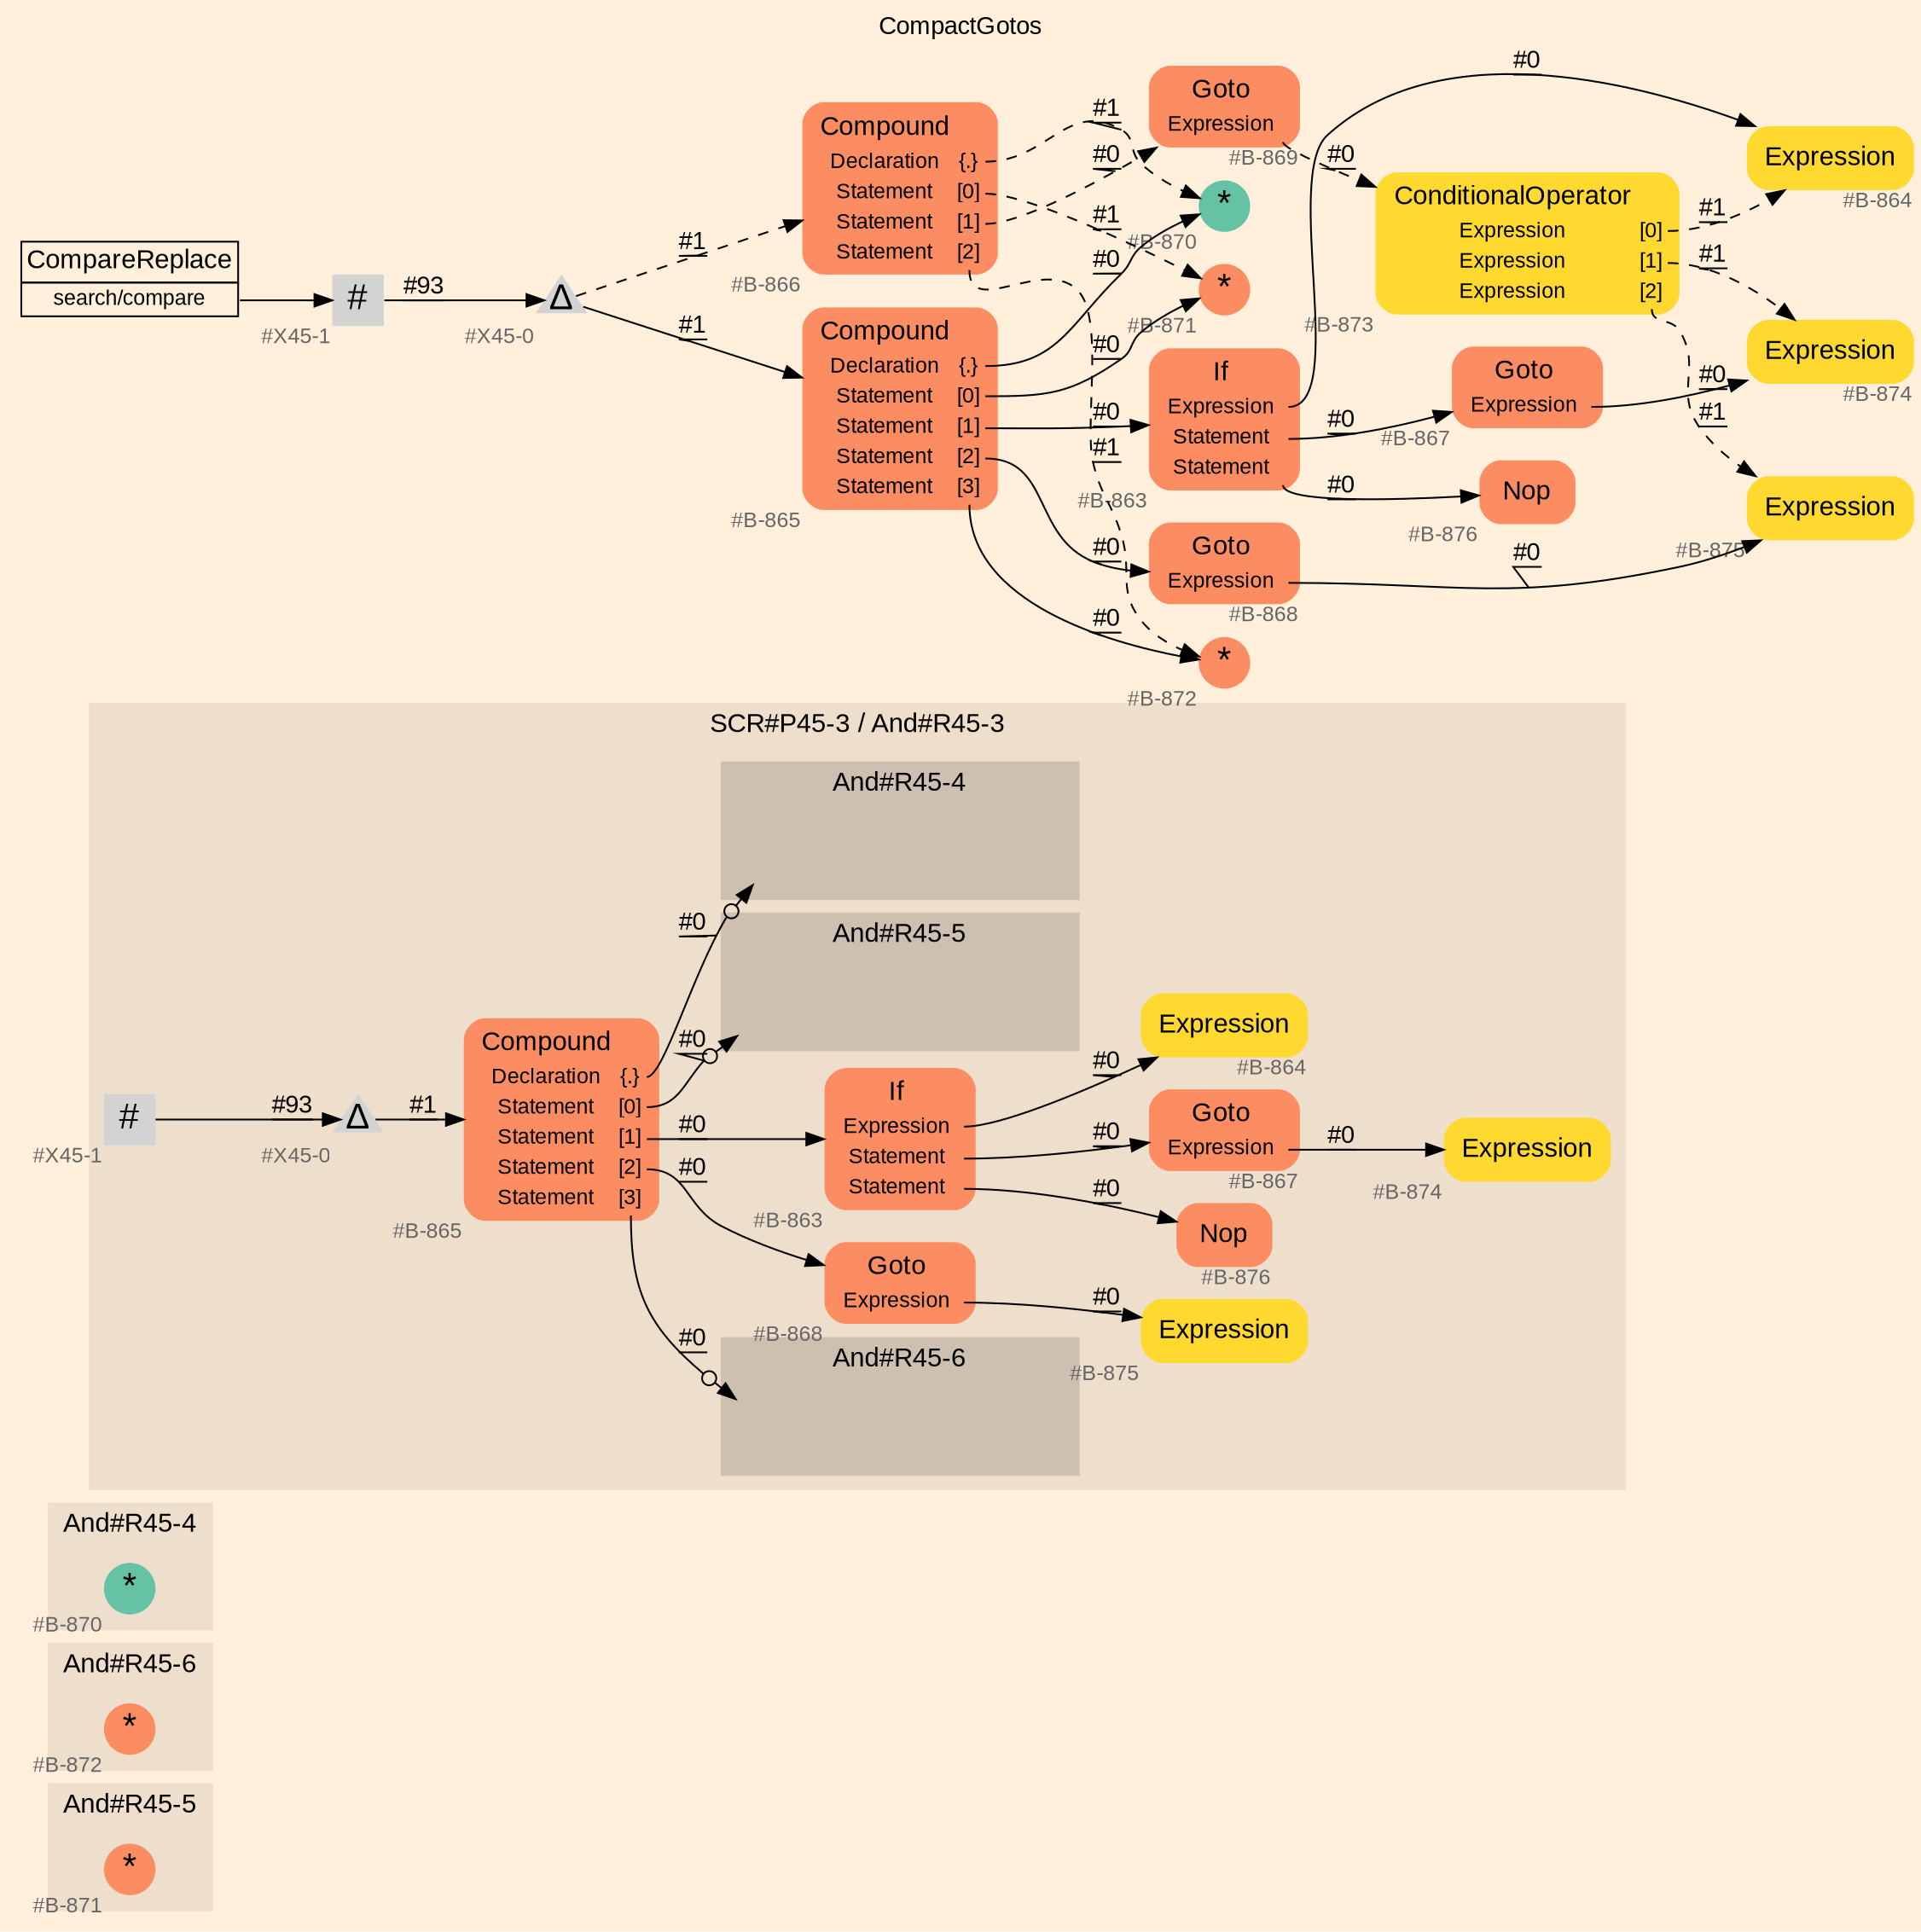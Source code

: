 digraph "CompactGotos" {
label = "CompactGotos"
labelloc = t
graph [
    rankdir = "LR"
    ranksep = 0.3
    bgcolor = antiquewhite1
    color = black
    fontcolor = black
    fontname = "Arial"
];
node [
    fontname = "Arial"
];
edge [
    fontname = "Arial"
];

// -------------------- figure And#R45-5 --------------------
// -------- region And#R45-5 ----------
subgraph "clusterAnd#R45-5" {
    label = "And#R45-5"
    style = "filled"
    color = antiquewhite2
    fontsize = "15"
    // -------- block And#R45-5/#B-871 ----------
    "And#R45-5/#B-871" [
        fillcolor = "/set28/2"
        xlabel = "#B-871"
        fontsize = "12"
        fontcolor = grey40
        shape = "circle"
        label = <<FONT COLOR="black" POINT-SIZE="20">*</FONT>>
        style = "filled"
        penwidth = 0.0
        fixedsize = true
        width = 0.4
        height = 0.4
    ];
    
}


// -------------------- figure And#R45-6 --------------------
// -------- region And#R45-6 ----------
subgraph "clusterAnd#R45-6" {
    label = "And#R45-6"
    style = "filled"
    color = antiquewhite2
    fontsize = "15"
    // -------- block And#R45-6/#B-872 ----------
    "And#R45-6/#B-872" [
        fillcolor = "/set28/2"
        xlabel = "#B-872"
        fontsize = "12"
        fontcolor = grey40
        shape = "circle"
        label = <<FONT COLOR="black" POINT-SIZE="20">*</FONT>>
        style = "filled"
        penwidth = 0.0
        fixedsize = true
        width = 0.4
        height = 0.4
    ];
    
}


// -------------------- figure And#R45-4 --------------------
// -------- region And#R45-4 ----------
subgraph "clusterAnd#R45-4" {
    label = "And#R45-4"
    style = "filled"
    color = antiquewhite2
    fontsize = "15"
    // -------- block And#R45-4/#B-870 ----------
    "And#R45-4/#B-870" [
        fillcolor = "/set28/1"
        xlabel = "#B-870"
        fontsize = "12"
        fontcolor = grey40
        shape = "circle"
        label = <<FONT COLOR="black" POINT-SIZE="20">*</FONT>>
        style = "filled"
        penwidth = 0.0
        fixedsize = true
        width = 0.4
        height = 0.4
    ];
    
}


// -------------------- figure And#R45-3 --------------------
// -------- region And#R45-3 ----------
subgraph "clusterAnd#R45-3" {
    label = "SCR#P45-3 / And#R45-3"
    style = "filled"
    color = antiquewhite2
    fontsize = "15"
    // -------- block And#R45-3/#X45-1 ----------
    "And#R45-3/#X45-1" [
        xlabel = "#X45-1"
        fontsize = "12"
        fontcolor = grey40
        shape = "square"
        label = <<FONT COLOR="black" POINT-SIZE="20">#</FONT>>
        style = "filled"
        penwidth = 0.0
        fixedsize = true
        width = 0.4
        height = 0.4
    ];
    
    // -------- block And#R45-3/#B-865 ----------
    "And#R45-3/#B-865" [
        fillcolor = "/set28/2"
        xlabel = "#B-865"
        fontsize = "12"
        fontcolor = grey40
        shape = "plaintext"
        label = <<TABLE BORDER="0" CELLBORDER="0" CELLSPACING="0">
         <TR><TD><FONT COLOR="black" POINT-SIZE="15">Compound</FONT></TD></TR>
         <TR><TD><FONT COLOR="black" POINT-SIZE="12">Declaration</FONT></TD><TD PORT="port0"><FONT COLOR="black" POINT-SIZE="12">{.}</FONT></TD></TR>
         <TR><TD><FONT COLOR="black" POINT-SIZE="12">Statement</FONT></TD><TD PORT="port1"><FONT COLOR="black" POINT-SIZE="12">[0]</FONT></TD></TR>
         <TR><TD><FONT COLOR="black" POINT-SIZE="12">Statement</FONT></TD><TD PORT="port2"><FONT COLOR="black" POINT-SIZE="12">[1]</FONT></TD></TR>
         <TR><TD><FONT COLOR="black" POINT-SIZE="12">Statement</FONT></TD><TD PORT="port3"><FONT COLOR="black" POINT-SIZE="12">[2]</FONT></TD></TR>
         <TR><TD><FONT COLOR="black" POINT-SIZE="12">Statement</FONT></TD><TD PORT="port4"><FONT COLOR="black" POINT-SIZE="12">[3]</FONT></TD></TR>
        </TABLE>>
        style = "rounded,filled"
    ];
    
    // -------- block And#R45-3/#X45-0 ----------
    "And#R45-3/#X45-0" [
        xlabel = "#X45-0"
        fontsize = "12"
        fontcolor = grey40
        shape = "triangle"
        label = <<FONT COLOR="black" POINT-SIZE="20">Δ</FONT>>
        style = "filled"
        penwidth = 0.0
        fixedsize = true
        width = 0.4
        height = 0.4
    ];
    
    // -------- block And#R45-3/#B-867 ----------
    "And#R45-3/#B-867" [
        fillcolor = "/set28/2"
        xlabel = "#B-867"
        fontsize = "12"
        fontcolor = grey40
        shape = "plaintext"
        label = <<TABLE BORDER="0" CELLBORDER="0" CELLSPACING="0">
         <TR><TD><FONT COLOR="black" POINT-SIZE="15">Goto</FONT></TD></TR>
         <TR><TD><FONT COLOR="black" POINT-SIZE="12">Expression</FONT></TD><TD PORT="port0"></TD></TR>
        </TABLE>>
        style = "rounded,filled"
    ];
    
    // -------- block And#R45-3/#B-864 ----------
    "And#R45-3/#B-864" [
        fillcolor = "/set28/6"
        xlabel = "#B-864"
        fontsize = "12"
        fontcolor = grey40
        shape = "plaintext"
        label = <<TABLE BORDER="0" CELLBORDER="0" CELLSPACING="0">
         <TR><TD><FONT COLOR="black" POINT-SIZE="15">Expression</FONT></TD></TR>
        </TABLE>>
        style = "rounded,filled"
    ];
    
    // -------- block And#R45-3/#B-876 ----------
    "And#R45-3/#B-876" [
        fillcolor = "/set28/2"
        xlabel = "#B-876"
        fontsize = "12"
        fontcolor = grey40
        shape = "plaintext"
        label = <<TABLE BORDER="0" CELLBORDER="0" CELLSPACING="0">
         <TR><TD><FONT COLOR="black" POINT-SIZE="15">Nop</FONT></TD></TR>
        </TABLE>>
        style = "rounded,filled"
    ];
    
    // -------- block And#R45-3/#B-868 ----------
    "And#R45-3/#B-868" [
        fillcolor = "/set28/2"
        xlabel = "#B-868"
        fontsize = "12"
        fontcolor = grey40
        shape = "plaintext"
        label = <<TABLE BORDER="0" CELLBORDER="0" CELLSPACING="0">
         <TR><TD><FONT COLOR="black" POINT-SIZE="15">Goto</FONT></TD></TR>
         <TR><TD><FONT COLOR="black" POINT-SIZE="12">Expression</FONT></TD><TD PORT="port0"></TD></TR>
        </TABLE>>
        style = "rounded,filled"
    ];
    
    // -------- block And#R45-3/#B-874 ----------
    "And#R45-3/#B-874" [
        fillcolor = "/set28/6"
        xlabel = "#B-874"
        fontsize = "12"
        fontcolor = grey40
        shape = "plaintext"
        label = <<TABLE BORDER="0" CELLBORDER="0" CELLSPACING="0">
         <TR><TD><FONT COLOR="black" POINT-SIZE="15">Expression</FONT></TD></TR>
        </TABLE>>
        style = "rounded,filled"
    ];
    
    // -------- block And#R45-3/#B-863 ----------
    "And#R45-3/#B-863" [
        fillcolor = "/set28/2"
        xlabel = "#B-863"
        fontsize = "12"
        fontcolor = grey40
        shape = "plaintext"
        label = <<TABLE BORDER="0" CELLBORDER="0" CELLSPACING="0">
         <TR><TD><FONT COLOR="black" POINT-SIZE="15">If</FONT></TD></TR>
         <TR><TD><FONT COLOR="black" POINT-SIZE="12">Expression</FONT></TD><TD PORT="port0"></TD></TR>
         <TR><TD><FONT COLOR="black" POINT-SIZE="12">Statement</FONT></TD><TD PORT="port1"></TD></TR>
         <TR><TD><FONT COLOR="black" POINT-SIZE="12">Statement</FONT></TD><TD PORT="port2"></TD></TR>
        </TABLE>>
        style = "rounded,filled"
    ];
    
    // -------- block And#R45-3/#B-875 ----------
    "And#R45-3/#B-875" [
        fillcolor = "/set28/6"
        xlabel = "#B-875"
        fontsize = "12"
        fontcolor = grey40
        shape = "plaintext"
        label = <<TABLE BORDER="0" CELLBORDER="0" CELLSPACING="0">
         <TR><TD><FONT COLOR="black" POINT-SIZE="15">Expression</FONT></TD></TR>
        </TABLE>>
        style = "rounded,filled"
    ];
    
    // -------- region And#R45-3/And#R45-4 ----------
    subgraph "clusterAnd#R45-3/And#R45-4" {
        label = "And#R45-4"
        style = "filled"
        color = antiquewhite3
        fontsize = "15"
        // -------- block And#R45-3/And#R45-4/#B-870 ----------
        "And#R45-3/And#R45-4/#B-870" [
            fillcolor = "/set28/1"
            xlabel = "#B-870"
            fontsize = "12"
            fontcolor = grey40
            shape = "none"
            style = "invisible"
        ];
        
    }
    
    // -------- region And#R45-3/And#R45-5 ----------
    subgraph "clusterAnd#R45-3/And#R45-5" {
        label = "And#R45-5"
        style = "filled"
        color = antiquewhite3
        fontsize = "15"
        // -------- block And#R45-3/And#R45-5/#B-871 ----------
        "And#R45-3/And#R45-5/#B-871" [
            fillcolor = "/set28/2"
            xlabel = "#B-871"
            fontsize = "12"
            fontcolor = grey40
            shape = "none"
            style = "invisible"
        ];
        
    }
    
    // -------- region And#R45-3/And#R45-6 ----------
    subgraph "clusterAnd#R45-3/And#R45-6" {
        label = "And#R45-6"
        style = "filled"
        color = antiquewhite3
        fontsize = "15"
        // -------- block And#R45-3/And#R45-6/#B-872 ----------
        "And#R45-3/And#R45-6/#B-872" [
            fillcolor = "/set28/2"
            xlabel = "#B-872"
            fontsize = "12"
            fontcolor = grey40
            shape = "none"
            style = "invisible"
        ];
        
    }
    
}

"And#R45-3/#X45-1" -> "And#R45-3/#X45-0" [
    label = "#93"
    decorate = true
    color = black
    fontcolor = black
];

"And#R45-3/#B-865":port0 -> "And#R45-3/And#R45-4/#B-870" [
    arrowhead="normalnoneodot"
    label = "#0"
    decorate = true
    color = black
    fontcolor = black
];

"And#R45-3/#B-865":port1 -> "And#R45-3/And#R45-5/#B-871" [
    arrowhead="normalnoneodot"
    label = "#0"
    decorate = true
    color = black
    fontcolor = black
];

"And#R45-3/#B-865":port2 -> "And#R45-3/#B-863" [
    label = "#0"
    decorate = true
    color = black
    fontcolor = black
];

"And#R45-3/#B-865":port3 -> "And#R45-3/#B-868" [
    label = "#0"
    decorate = true
    color = black
    fontcolor = black
];

"And#R45-3/#B-865":port4 -> "And#R45-3/And#R45-6/#B-872" [
    arrowhead="normalnoneodot"
    label = "#0"
    decorate = true
    color = black
    fontcolor = black
];

"And#R45-3/#X45-0" -> "And#R45-3/#B-865" [
    label = "#1"
    decorate = true
    color = black
    fontcolor = black
];

"And#R45-3/#B-867":port0 -> "And#R45-3/#B-874" [
    label = "#0"
    decorate = true
    color = black
    fontcolor = black
];

"And#R45-3/#B-868":port0 -> "And#R45-3/#B-875" [
    label = "#0"
    decorate = true
    color = black
    fontcolor = black
];

"And#R45-3/#B-863":port0 -> "And#R45-3/#B-864" [
    label = "#0"
    decorate = true
    color = black
    fontcolor = black
];

"And#R45-3/#B-863":port1 -> "And#R45-3/#B-867" [
    label = "#0"
    decorate = true
    color = black
    fontcolor = black
];

"And#R45-3/#B-863":port2 -> "And#R45-3/#B-876" [
    label = "#0"
    decorate = true
    color = black
    fontcolor = black
];


// -------------------- transformation figure --------------------
// -------- block CR#X45-2 ----------
"CR#X45-2" [
    fillcolor = antiquewhite1
    fontsize = "12"
    fontcolor = grey40
    shape = "plaintext"
    label = <<TABLE BORDER="0" CELLBORDER="1" CELLSPACING="0">
     <TR><TD><FONT COLOR="black" POINT-SIZE="15">CompareReplace</FONT></TD></TR>
     <TR><TD PORT="port0"><FONT COLOR="black" POINT-SIZE="12">search/compare</FONT></TD></TR>
    </TABLE>>
    style = "filled"
    color = black
];

// -------- block #X45-1 ----------
"#X45-1" [
    xlabel = "#X45-1"
    fontsize = "12"
    fontcolor = grey40
    shape = "square"
    label = <<FONT COLOR="black" POINT-SIZE="20">#</FONT>>
    style = "filled"
    penwidth = 0.0
    fixedsize = true
    width = 0.4
    height = 0.4
];

// -------- block #X45-0 ----------
"#X45-0" [
    xlabel = "#X45-0"
    fontsize = "12"
    fontcolor = grey40
    shape = "triangle"
    label = <<FONT COLOR="black" POINT-SIZE="20">Δ</FONT>>
    style = "filled"
    penwidth = 0.0
    fixedsize = true
    width = 0.4
    height = 0.4
];

// -------- block #B-865 ----------
"#B-865" [
    fillcolor = "/set28/2"
    xlabel = "#B-865"
    fontsize = "12"
    fontcolor = grey40
    shape = "plaintext"
    label = <<TABLE BORDER="0" CELLBORDER="0" CELLSPACING="0">
     <TR><TD><FONT COLOR="black" POINT-SIZE="15">Compound</FONT></TD></TR>
     <TR><TD><FONT COLOR="black" POINT-SIZE="12">Declaration</FONT></TD><TD PORT="port0"><FONT COLOR="black" POINT-SIZE="12">{.}</FONT></TD></TR>
     <TR><TD><FONT COLOR="black" POINT-SIZE="12">Statement</FONT></TD><TD PORT="port1"><FONT COLOR="black" POINT-SIZE="12">[0]</FONT></TD></TR>
     <TR><TD><FONT COLOR="black" POINT-SIZE="12">Statement</FONT></TD><TD PORT="port2"><FONT COLOR="black" POINT-SIZE="12">[1]</FONT></TD></TR>
     <TR><TD><FONT COLOR="black" POINT-SIZE="12">Statement</FONT></TD><TD PORT="port3"><FONT COLOR="black" POINT-SIZE="12">[2]</FONT></TD></TR>
     <TR><TD><FONT COLOR="black" POINT-SIZE="12">Statement</FONT></TD><TD PORT="port4"><FONT COLOR="black" POINT-SIZE="12">[3]</FONT></TD></TR>
    </TABLE>>
    style = "rounded,filled"
];

// -------- block #B-870 ----------
"#B-870" [
    fillcolor = "/set28/1"
    xlabel = "#B-870"
    fontsize = "12"
    fontcolor = grey40
    shape = "circle"
    label = <<FONT COLOR="black" POINT-SIZE="20">*</FONT>>
    style = "filled"
    penwidth = 0.0
    fixedsize = true
    width = 0.4
    height = 0.4
];

// -------- block #B-871 ----------
"#B-871" [
    fillcolor = "/set28/2"
    xlabel = "#B-871"
    fontsize = "12"
    fontcolor = grey40
    shape = "circle"
    label = <<FONT COLOR="black" POINT-SIZE="20">*</FONT>>
    style = "filled"
    penwidth = 0.0
    fixedsize = true
    width = 0.4
    height = 0.4
];

// -------- block #B-863 ----------
"#B-863" [
    fillcolor = "/set28/2"
    xlabel = "#B-863"
    fontsize = "12"
    fontcolor = grey40
    shape = "plaintext"
    label = <<TABLE BORDER="0" CELLBORDER="0" CELLSPACING="0">
     <TR><TD><FONT COLOR="black" POINT-SIZE="15">If</FONT></TD></TR>
     <TR><TD><FONT COLOR="black" POINT-SIZE="12">Expression</FONT></TD><TD PORT="port0"></TD></TR>
     <TR><TD><FONT COLOR="black" POINT-SIZE="12">Statement</FONT></TD><TD PORT="port1"></TD></TR>
     <TR><TD><FONT COLOR="black" POINT-SIZE="12">Statement</FONT></TD><TD PORT="port2"></TD></TR>
    </TABLE>>
    style = "rounded,filled"
];

// -------- block #B-864 ----------
"#B-864" [
    fillcolor = "/set28/6"
    xlabel = "#B-864"
    fontsize = "12"
    fontcolor = grey40
    shape = "plaintext"
    label = <<TABLE BORDER="0" CELLBORDER="0" CELLSPACING="0">
     <TR><TD><FONT COLOR="black" POINT-SIZE="15">Expression</FONT></TD></TR>
    </TABLE>>
    style = "rounded,filled"
];

// -------- block #B-867 ----------
"#B-867" [
    fillcolor = "/set28/2"
    xlabel = "#B-867"
    fontsize = "12"
    fontcolor = grey40
    shape = "plaintext"
    label = <<TABLE BORDER="0" CELLBORDER="0" CELLSPACING="0">
     <TR><TD><FONT COLOR="black" POINT-SIZE="15">Goto</FONT></TD></TR>
     <TR><TD><FONT COLOR="black" POINT-SIZE="12">Expression</FONT></TD><TD PORT="port0"></TD></TR>
    </TABLE>>
    style = "rounded,filled"
];

// -------- block #B-874 ----------
"#B-874" [
    fillcolor = "/set28/6"
    xlabel = "#B-874"
    fontsize = "12"
    fontcolor = grey40
    shape = "plaintext"
    label = <<TABLE BORDER="0" CELLBORDER="0" CELLSPACING="0">
     <TR><TD><FONT COLOR="black" POINT-SIZE="15">Expression</FONT></TD></TR>
    </TABLE>>
    style = "rounded,filled"
];

// -------- block #B-876 ----------
"#B-876" [
    fillcolor = "/set28/2"
    xlabel = "#B-876"
    fontsize = "12"
    fontcolor = grey40
    shape = "plaintext"
    label = <<TABLE BORDER="0" CELLBORDER="0" CELLSPACING="0">
     <TR><TD><FONT COLOR="black" POINT-SIZE="15">Nop</FONT></TD></TR>
    </TABLE>>
    style = "rounded,filled"
];

// -------- block #B-868 ----------
"#B-868" [
    fillcolor = "/set28/2"
    xlabel = "#B-868"
    fontsize = "12"
    fontcolor = grey40
    shape = "plaintext"
    label = <<TABLE BORDER="0" CELLBORDER="0" CELLSPACING="0">
     <TR><TD><FONT COLOR="black" POINT-SIZE="15">Goto</FONT></TD></TR>
     <TR><TD><FONT COLOR="black" POINT-SIZE="12">Expression</FONT></TD><TD PORT="port0"></TD></TR>
    </TABLE>>
    style = "rounded,filled"
];

// -------- block #B-875 ----------
"#B-875" [
    fillcolor = "/set28/6"
    xlabel = "#B-875"
    fontsize = "12"
    fontcolor = grey40
    shape = "plaintext"
    label = <<TABLE BORDER="0" CELLBORDER="0" CELLSPACING="0">
     <TR><TD><FONT COLOR="black" POINT-SIZE="15">Expression</FONT></TD></TR>
    </TABLE>>
    style = "rounded,filled"
];

// -------- block #B-872 ----------
"#B-872" [
    fillcolor = "/set28/2"
    xlabel = "#B-872"
    fontsize = "12"
    fontcolor = grey40
    shape = "circle"
    label = <<FONT COLOR="black" POINT-SIZE="20">*</FONT>>
    style = "filled"
    penwidth = 0.0
    fixedsize = true
    width = 0.4
    height = 0.4
];

// -------- block #B-866 ----------
"#B-866" [
    fillcolor = "/set28/2"
    xlabel = "#B-866"
    fontsize = "12"
    fontcolor = grey40
    shape = "plaintext"
    label = <<TABLE BORDER="0" CELLBORDER="0" CELLSPACING="0">
     <TR><TD><FONT COLOR="black" POINT-SIZE="15">Compound</FONT></TD></TR>
     <TR><TD><FONT COLOR="black" POINT-SIZE="12">Declaration</FONT></TD><TD PORT="port0"><FONT COLOR="black" POINT-SIZE="12">{.}</FONT></TD></TR>
     <TR><TD><FONT COLOR="black" POINT-SIZE="12">Statement</FONT></TD><TD PORT="port1"><FONT COLOR="black" POINT-SIZE="12">[0]</FONT></TD></TR>
     <TR><TD><FONT COLOR="black" POINT-SIZE="12">Statement</FONT></TD><TD PORT="port2"><FONT COLOR="black" POINT-SIZE="12">[1]</FONT></TD></TR>
     <TR><TD><FONT COLOR="black" POINT-SIZE="12">Statement</FONT></TD><TD PORT="port3"><FONT COLOR="black" POINT-SIZE="12">[2]</FONT></TD></TR>
    </TABLE>>
    style = "rounded,filled"
];

// -------- block #B-869 ----------
"#B-869" [
    fillcolor = "/set28/2"
    xlabel = "#B-869"
    fontsize = "12"
    fontcolor = grey40
    shape = "plaintext"
    label = <<TABLE BORDER="0" CELLBORDER="0" CELLSPACING="0">
     <TR><TD><FONT COLOR="black" POINT-SIZE="15">Goto</FONT></TD></TR>
     <TR><TD><FONT COLOR="black" POINT-SIZE="12">Expression</FONT></TD><TD PORT="port0"></TD></TR>
    </TABLE>>
    style = "rounded,filled"
];

// -------- block #B-873 ----------
"#B-873" [
    fillcolor = "/set28/6"
    xlabel = "#B-873"
    fontsize = "12"
    fontcolor = grey40
    shape = "plaintext"
    label = <<TABLE BORDER="0" CELLBORDER="0" CELLSPACING="0">
     <TR><TD><FONT COLOR="black" POINT-SIZE="15">ConditionalOperator</FONT></TD></TR>
     <TR><TD><FONT COLOR="black" POINT-SIZE="12">Expression</FONT></TD><TD PORT="port0"><FONT COLOR="black" POINT-SIZE="12">[0]</FONT></TD></TR>
     <TR><TD><FONT COLOR="black" POINT-SIZE="12">Expression</FONT></TD><TD PORT="port1"><FONT COLOR="black" POINT-SIZE="12">[1]</FONT></TD></TR>
     <TR><TD><FONT COLOR="black" POINT-SIZE="12">Expression</FONT></TD><TD PORT="port2"><FONT COLOR="black" POINT-SIZE="12">[2]</FONT></TD></TR>
    </TABLE>>
    style = "rounded,filled"
];

"CR#X45-2":port0 -> "#X45-1" [
    label = ""
    decorate = true
    color = black
    fontcolor = black
];

"#X45-1" -> "#X45-0" [
    label = "#93"
    decorate = true
    color = black
    fontcolor = black
];

"#X45-0" -> "#B-865" [
    label = "#1"
    decorate = true
    color = black
    fontcolor = black
];

"#X45-0" -> "#B-866" [
    style="dashed"
    label = "#1"
    decorate = true
    color = black
    fontcolor = black
];

"#B-865":port0 -> "#B-870" [
    label = "#0"
    decorate = true
    color = black
    fontcolor = black
];

"#B-865":port1 -> "#B-871" [
    label = "#0"
    decorate = true
    color = black
    fontcolor = black
];

"#B-865":port2 -> "#B-863" [
    label = "#0"
    decorate = true
    color = black
    fontcolor = black
];

"#B-865":port3 -> "#B-868" [
    label = "#0"
    decorate = true
    color = black
    fontcolor = black
];

"#B-865":port4 -> "#B-872" [
    label = "#0"
    decorate = true
    color = black
    fontcolor = black
];

"#B-863":port0 -> "#B-864" [
    label = "#0"
    decorate = true
    color = black
    fontcolor = black
];

"#B-863":port1 -> "#B-867" [
    label = "#0"
    decorate = true
    color = black
    fontcolor = black
];

"#B-863":port2 -> "#B-876" [
    label = "#0"
    decorate = true
    color = black
    fontcolor = black
];

"#B-867":port0 -> "#B-874" [
    label = "#0"
    decorate = true
    color = black
    fontcolor = black
];

"#B-868":port0 -> "#B-875" [
    label = "#0"
    decorate = true
    color = black
    fontcolor = black
];

"#B-866":port0 -> "#B-870" [
    style="dashed"
    label = "#1"
    decorate = true
    color = black
    fontcolor = black
];

"#B-866":port1 -> "#B-871" [
    style="dashed"
    label = "#1"
    decorate = true
    color = black
    fontcolor = black
];

"#B-866":port2 -> "#B-869" [
    style="dashed"
    label = "#0"
    decorate = true
    color = black
    fontcolor = black
];

"#B-866":port3 -> "#B-872" [
    style="dashed"
    label = "#1"
    decorate = true
    color = black
    fontcolor = black
];

"#B-869":port0 -> "#B-873" [
    style="dashed"
    label = "#0"
    decorate = true
    color = black
    fontcolor = black
];

"#B-873":port0 -> "#B-864" [
    style="dashed"
    label = "#1"
    decorate = true
    color = black
    fontcolor = black
];

"#B-873":port1 -> "#B-874" [
    style="dashed"
    label = "#1"
    decorate = true
    color = black
    fontcolor = black
];

"#B-873":port2 -> "#B-875" [
    style="dashed"
    label = "#1"
    decorate = true
    color = black
    fontcolor = black
];


}
